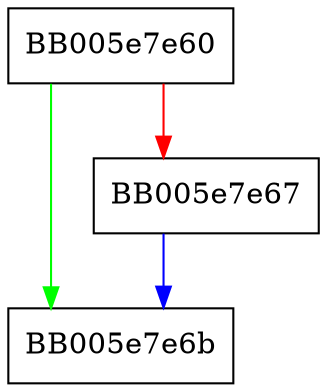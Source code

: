 digraph OPENSSL_LH_num_items {
  node [shape="box"];
  graph [splines=ortho];
  BB005e7e60 -> BB005e7e6b [color="green"];
  BB005e7e60 -> BB005e7e67 [color="red"];
  BB005e7e67 -> BB005e7e6b [color="blue"];
}